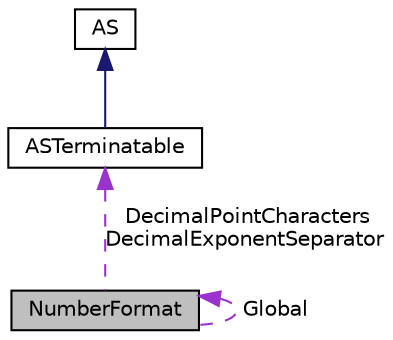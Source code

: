 digraph "NumberFormat"
{
  edge [fontname="Helvetica",fontsize="10",labelfontname="Helvetica",labelfontsize="10"];
  node [fontname="Helvetica",fontsize="10",shape=record];
  Node1 [label="NumberFormat",height=0.2,width=0.4,color="black", fillcolor="grey75", style="filled", fontcolor="black"];
  Node1 -> Node1 [dir="back",color="darkorchid3",fontsize="10",style="dashed",label=" Global" ,fontname="Helvetica"];
  Node2 -> Node1 [dir="back",color="darkorchid3",fontsize="10",style="dashed",label=" DecimalPointCharacters\nDecimalExponentSeparator" ,fontname="Helvetica"];
  Node2 [label="ASTerminatable",height=0.2,width=0.4,color="black", fillcolor="white", style="filled",URL="$classaworx_1_1lib_1_1strings_1_1ASTerminatable.html"];
  Node3 -> Node2 [dir="back",color="midnightblue",fontsize="10",style="solid",fontname="Helvetica"];
  Node3 [label="AS",height=0.2,width=0.4,color="black", fillcolor="white", style="filled",URL="$classaworx_1_1lib_1_1strings_1_1AS.html"];
}
